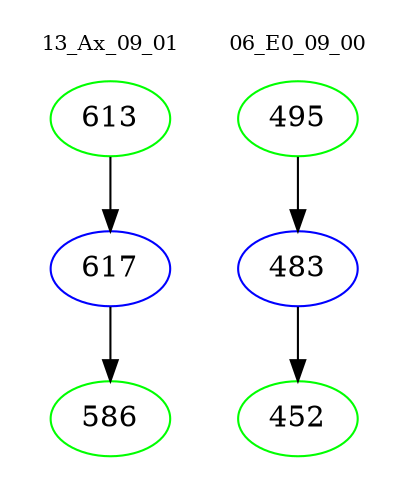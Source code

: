 digraph{
subgraph cluster_0 {
color = white
label = "13_Ax_09_01";
fontsize=10;
T0_613 [label="613", color="green"]
T0_613 -> T0_617 [color="black"]
T0_617 [label="617", color="blue"]
T0_617 -> T0_586 [color="black"]
T0_586 [label="586", color="green"]
}
subgraph cluster_1 {
color = white
label = "06_E0_09_00";
fontsize=10;
T1_495 [label="495", color="green"]
T1_495 -> T1_483 [color="black"]
T1_483 [label="483", color="blue"]
T1_483 -> T1_452 [color="black"]
T1_452 [label="452", color="green"]
}
}

